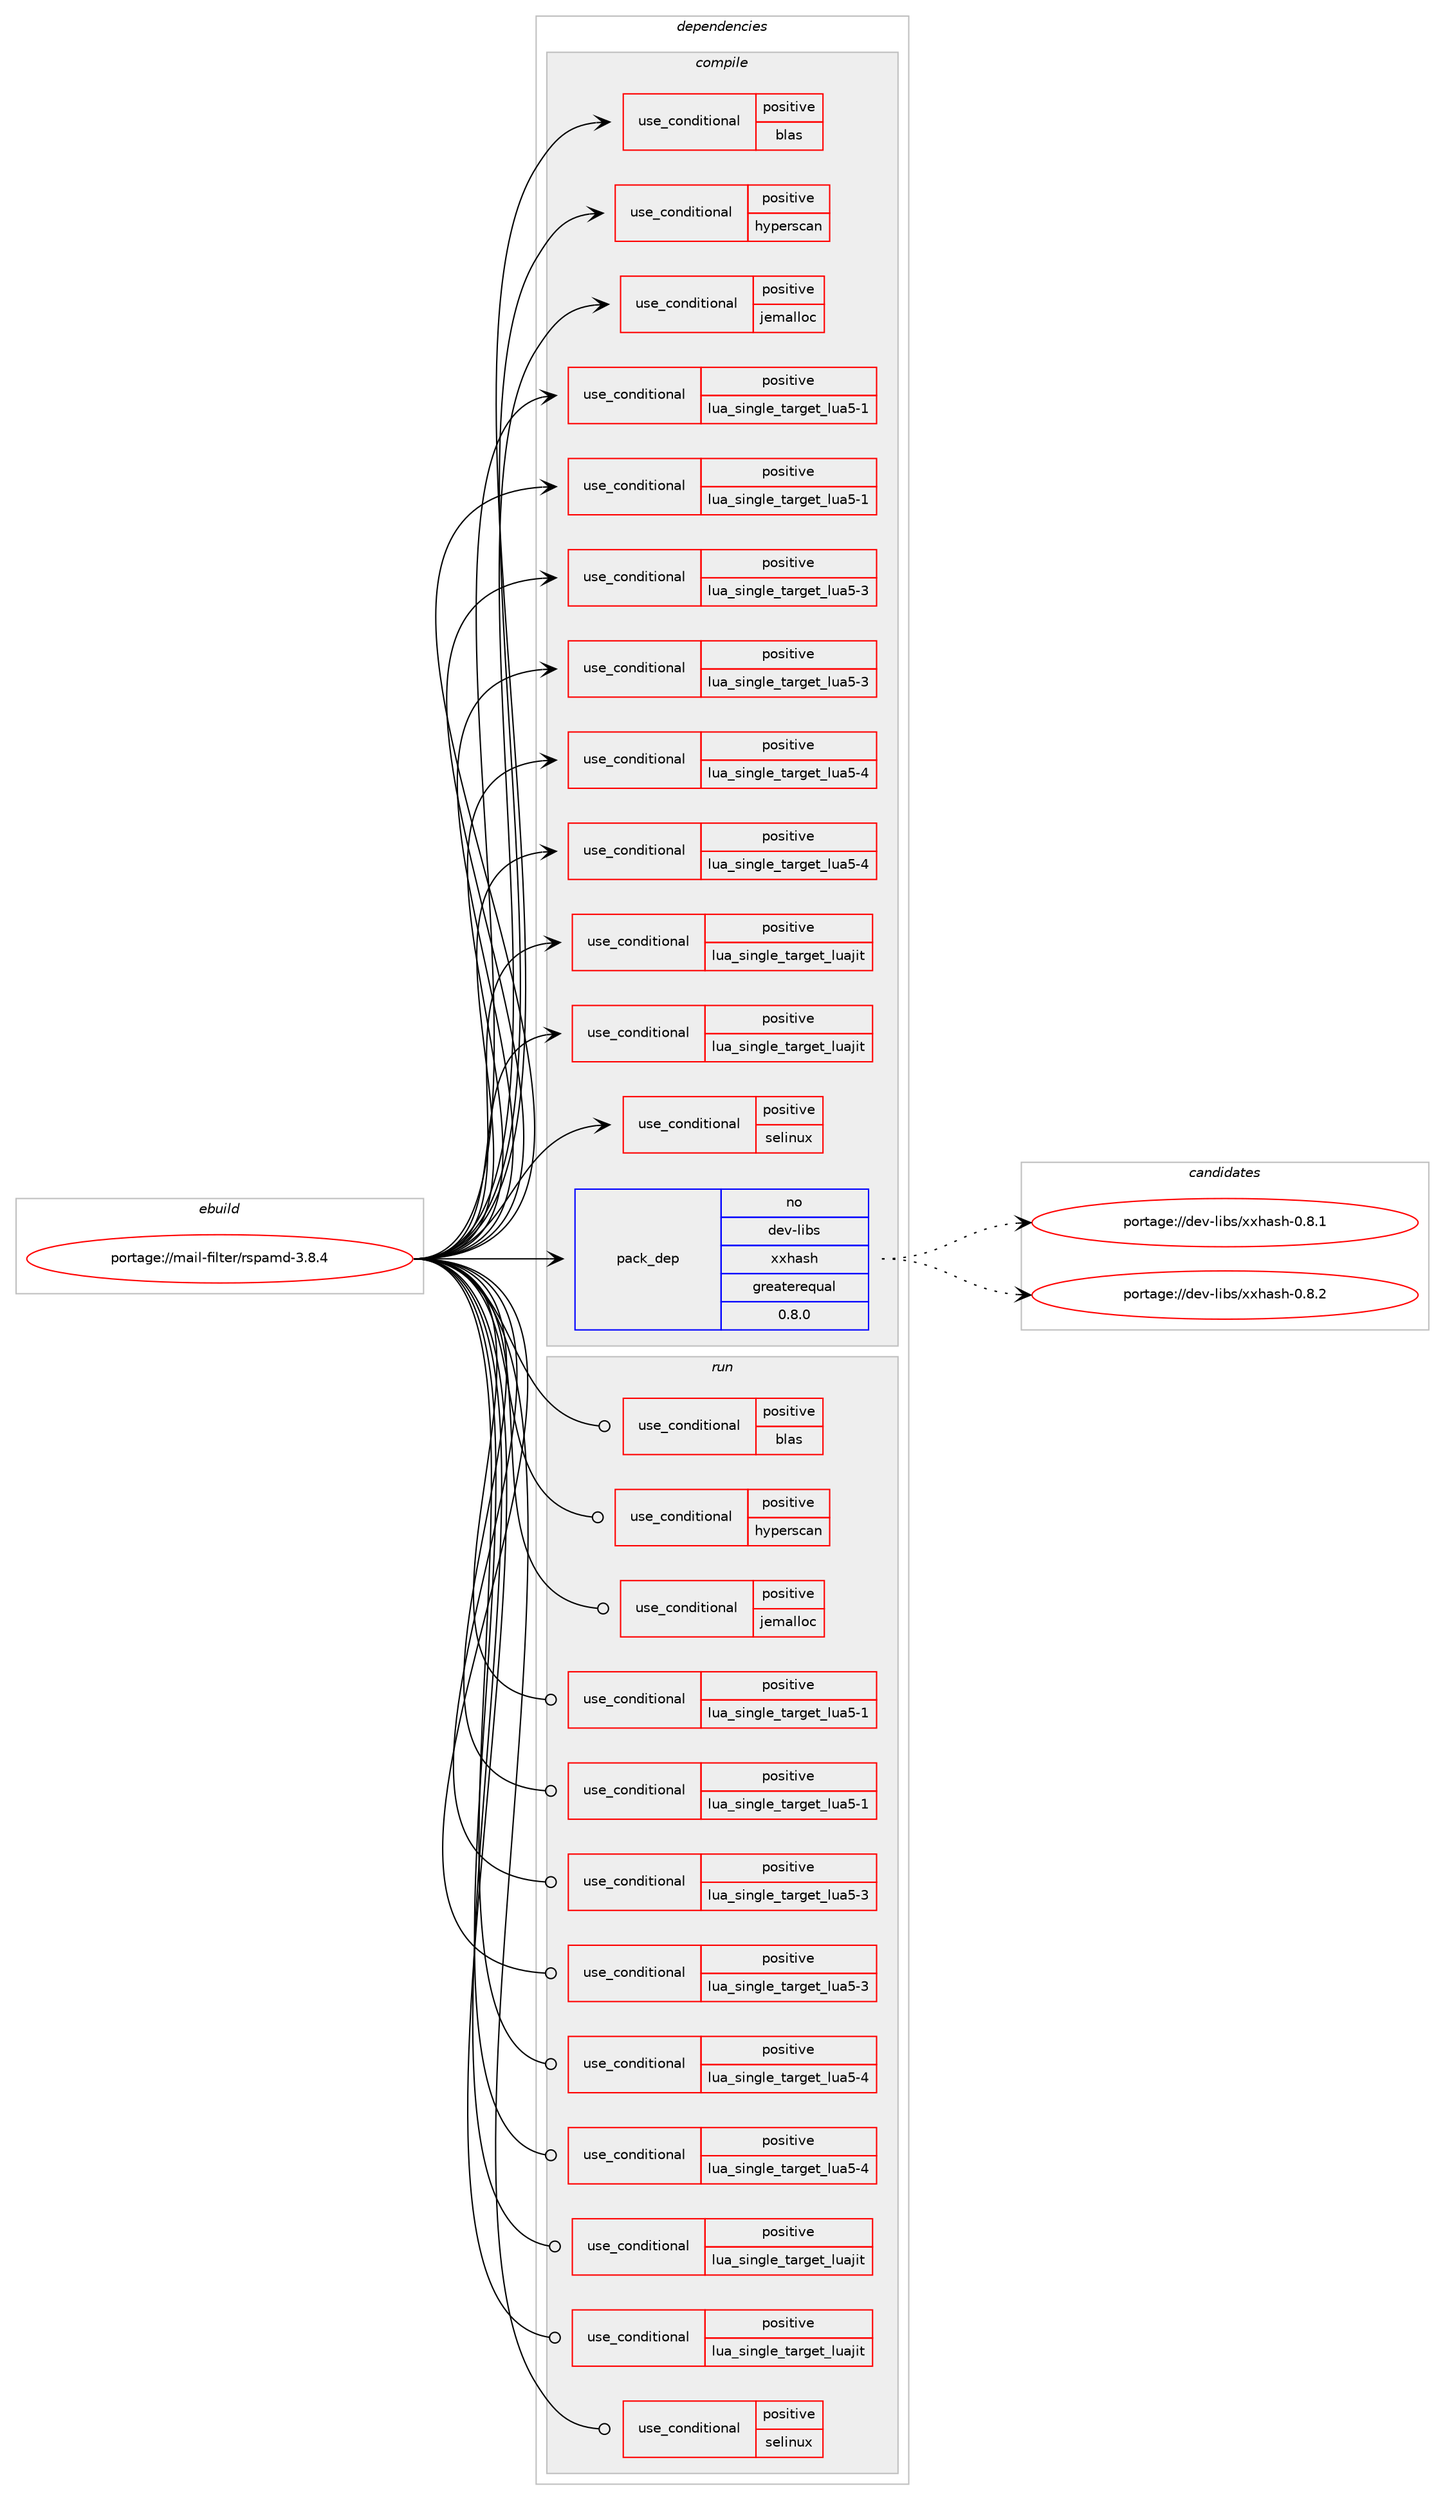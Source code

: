 digraph prolog {

# *************
# Graph options
# *************

newrank=true;
concentrate=true;
compound=true;
graph [rankdir=LR,fontname=Helvetica,fontsize=10,ranksep=1.5];#, ranksep=2.5, nodesep=0.2];
edge  [arrowhead=vee];
node  [fontname=Helvetica,fontsize=10];

# **********
# The ebuild
# **********

subgraph cluster_leftcol {
color=gray;
rank=same;
label=<<i>ebuild</i>>;
id [label="portage://mail-filter/rspamd-3.8.4", color=red, width=4, href="../mail-filter/rspamd-3.8.4.svg"];
}

# ****************
# The dependencies
# ****************

subgraph cluster_midcol {
color=gray;
label=<<i>dependencies</i>>;
subgraph cluster_compile {
fillcolor="#eeeeee";
style=filled;
label=<<i>compile</i>>;
subgraph cond68645 {
dependency146556 [label=<<TABLE BORDER="0" CELLBORDER="1" CELLSPACING="0" CELLPADDING="4"><TR><TD ROWSPAN="3" CELLPADDING="10">use_conditional</TD></TR><TR><TD>positive</TD></TR><TR><TD>blas</TD></TR></TABLE>>, shape=none, color=red];
# *** BEGIN UNKNOWN DEPENDENCY TYPE (TODO) ***
# dependency146556 -> package_dependency(portage://mail-filter/rspamd-3.8.4,install,no,virtual,blas,none,[,,],[],[])
# *** END UNKNOWN DEPENDENCY TYPE (TODO) ***

# *** BEGIN UNKNOWN DEPENDENCY TYPE (TODO) ***
# dependency146556 -> package_dependency(portage://mail-filter/rspamd-3.8.4,install,no,virtual,lapack,none,[,,],[],[])
# *** END UNKNOWN DEPENDENCY TYPE (TODO) ***

}
id:e -> dependency146556:w [weight=20,style="solid",arrowhead="vee"];
subgraph cond68646 {
dependency146557 [label=<<TABLE BORDER="0" CELLBORDER="1" CELLSPACING="0" CELLPADDING="4"><TR><TD ROWSPAN="3" CELLPADDING="10">use_conditional</TD></TR><TR><TD>positive</TD></TR><TR><TD>hyperscan</TD></TR></TABLE>>, shape=none, color=red];
# *** BEGIN UNKNOWN DEPENDENCY TYPE (TODO) ***
# dependency146557 -> package_dependency(portage://mail-filter/rspamd-3.8.4,install,no,dev-libs,vectorscan,none,[,,],any_same_slot,[])
# *** END UNKNOWN DEPENDENCY TYPE (TODO) ***

}
id:e -> dependency146557:w [weight=20,style="solid",arrowhead="vee"];
subgraph cond68647 {
dependency146558 [label=<<TABLE BORDER="0" CELLBORDER="1" CELLSPACING="0" CELLPADDING="4"><TR><TD ROWSPAN="3" CELLPADDING="10">use_conditional</TD></TR><TR><TD>positive</TD></TR><TR><TD>jemalloc</TD></TR></TABLE>>, shape=none, color=red];
# *** BEGIN UNKNOWN DEPENDENCY TYPE (TODO) ***
# dependency146558 -> package_dependency(portage://mail-filter/rspamd-3.8.4,install,no,dev-libs,jemalloc,none,[,,],any_same_slot,[])
# *** END UNKNOWN DEPENDENCY TYPE (TODO) ***

}
id:e -> dependency146558:w [weight=20,style="solid",arrowhead="vee"];
subgraph cond68648 {
dependency146559 [label=<<TABLE BORDER="0" CELLBORDER="1" CELLSPACING="0" CELLPADDING="4"><TR><TD ROWSPAN="3" CELLPADDING="10">use_conditional</TD></TR><TR><TD>positive</TD></TR><TR><TD>lua_single_target_lua5-1</TD></TR></TABLE>>, shape=none, color=red];
# *** BEGIN UNKNOWN DEPENDENCY TYPE (TODO) ***
# dependency146559 -> package_dependency(portage://mail-filter/rspamd-3.8.4,install,no,dev-lang,lua,none,[,,],[slot(5.1)],[])
# *** END UNKNOWN DEPENDENCY TYPE (TODO) ***

}
id:e -> dependency146559:w [weight=20,style="solid",arrowhead="vee"];
subgraph cond68649 {
dependency146560 [label=<<TABLE BORDER="0" CELLBORDER="1" CELLSPACING="0" CELLPADDING="4"><TR><TD ROWSPAN="3" CELLPADDING="10">use_conditional</TD></TR><TR><TD>positive</TD></TR><TR><TD>lua_single_target_lua5-1</TD></TR></TABLE>>, shape=none, color=red];
# *** BEGIN UNKNOWN DEPENDENCY TYPE (TODO) ***
# dependency146560 -> package_dependency(portage://mail-filter/rspamd-3.8.4,install,no,dev-lua,LuaBitOp,none,[,,],[],[use(enable(lua_targets_lua5-1),negative)])
# *** END UNKNOWN DEPENDENCY TYPE (TODO) ***

# *** BEGIN UNKNOWN DEPENDENCY TYPE (TODO) ***
# dependency146560 -> package_dependency(portage://mail-filter/rspamd-3.8.4,install,no,dev-lua,lua-argparse,none,[,,],[],[use(enable(lua_targets_lua5-1),negative)])
# *** END UNKNOWN DEPENDENCY TYPE (TODO) ***

}
id:e -> dependency146560:w [weight=20,style="solid",arrowhead="vee"];
subgraph cond68650 {
dependency146561 [label=<<TABLE BORDER="0" CELLBORDER="1" CELLSPACING="0" CELLPADDING="4"><TR><TD ROWSPAN="3" CELLPADDING="10">use_conditional</TD></TR><TR><TD>positive</TD></TR><TR><TD>lua_single_target_lua5-3</TD></TR></TABLE>>, shape=none, color=red];
# *** BEGIN UNKNOWN DEPENDENCY TYPE (TODO) ***
# dependency146561 -> package_dependency(portage://mail-filter/rspamd-3.8.4,install,no,dev-lang,lua,none,[,,],[slot(5.3)],[])
# *** END UNKNOWN DEPENDENCY TYPE (TODO) ***

}
id:e -> dependency146561:w [weight=20,style="solid",arrowhead="vee"];
subgraph cond68651 {
dependency146562 [label=<<TABLE BORDER="0" CELLBORDER="1" CELLSPACING="0" CELLPADDING="4"><TR><TD ROWSPAN="3" CELLPADDING="10">use_conditional</TD></TR><TR><TD>positive</TD></TR><TR><TD>lua_single_target_lua5-3</TD></TR></TABLE>>, shape=none, color=red];
# *** BEGIN UNKNOWN DEPENDENCY TYPE (TODO) ***
# dependency146562 -> package_dependency(portage://mail-filter/rspamd-3.8.4,install,no,dev-lua,LuaBitOp,none,[,,],[],[use(enable(lua_targets_lua5-3),negative)])
# *** END UNKNOWN DEPENDENCY TYPE (TODO) ***

# *** BEGIN UNKNOWN DEPENDENCY TYPE (TODO) ***
# dependency146562 -> package_dependency(portage://mail-filter/rspamd-3.8.4,install,no,dev-lua,lua-argparse,none,[,,],[],[use(enable(lua_targets_lua5-3),negative)])
# *** END UNKNOWN DEPENDENCY TYPE (TODO) ***

}
id:e -> dependency146562:w [weight=20,style="solid",arrowhead="vee"];
subgraph cond68652 {
dependency146563 [label=<<TABLE BORDER="0" CELLBORDER="1" CELLSPACING="0" CELLPADDING="4"><TR><TD ROWSPAN="3" CELLPADDING="10">use_conditional</TD></TR><TR><TD>positive</TD></TR><TR><TD>lua_single_target_lua5-4</TD></TR></TABLE>>, shape=none, color=red];
# *** BEGIN UNKNOWN DEPENDENCY TYPE (TODO) ***
# dependency146563 -> package_dependency(portage://mail-filter/rspamd-3.8.4,install,no,dev-lang,lua,none,[,,],[slot(5.4)],[])
# *** END UNKNOWN DEPENDENCY TYPE (TODO) ***

}
id:e -> dependency146563:w [weight=20,style="solid",arrowhead="vee"];
subgraph cond68653 {
dependency146564 [label=<<TABLE BORDER="0" CELLBORDER="1" CELLSPACING="0" CELLPADDING="4"><TR><TD ROWSPAN="3" CELLPADDING="10">use_conditional</TD></TR><TR><TD>positive</TD></TR><TR><TD>lua_single_target_lua5-4</TD></TR></TABLE>>, shape=none, color=red];
# *** BEGIN UNKNOWN DEPENDENCY TYPE (TODO) ***
# dependency146564 -> package_dependency(portage://mail-filter/rspamd-3.8.4,install,no,dev-lua,LuaBitOp,none,[,,],[],[use(enable(lua_targets_lua5-4),negative)])
# *** END UNKNOWN DEPENDENCY TYPE (TODO) ***

# *** BEGIN UNKNOWN DEPENDENCY TYPE (TODO) ***
# dependency146564 -> package_dependency(portage://mail-filter/rspamd-3.8.4,install,no,dev-lua,lua-argparse,none,[,,],[],[use(enable(lua_targets_lua5-4),negative)])
# *** END UNKNOWN DEPENDENCY TYPE (TODO) ***

}
id:e -> dependency146564:w [weight=20,style="solid",arrowhead="vee"];
subgraph cond68654 {
dependency146565 [label=<<TABLE BORDER="0" CELLBORDER="1" CELLSPACING="0" CELLPADDING="4"><TR><TD ROWSPAN="3" CELLPADDING="10">use_conditional</TD></TR><TR><TD>positive</TD></TR><TR><TD>lua_single_target_luajit</TD></TR></TABLE>>, shape=none, color=red];
# *** BEGIN UNKNOWN DEPENDENCY TYPE (TODO) ***
# dependency146565 -> package_dependency(portage://mail-filter/rspamd-3.8.4,install,no,dev-lang,luajit,none,[,,],any_same_slot,[])
# *** END UNKNOWN DEPENDENCY TYPE (TODO) ***

}
id:e -> dependency146565:w [weight=20,style="solid",arrowhead="vee"];
subgraph cond68655 {
dependency146566 [label=<<TABLE BORDER="0" CELLBORDER="1" CELLSPACING="0" CELLPADDING="4"><TR><TD ROWSPAN="3" CELLPADDING="10">use_conditional</TD></TR><TR><TD>positive</TD></TR><TR><TD>lua_single_target_luajit</TD></TR></TABLE>>, shape=none, color=red];
# *** BEGIN UNKNOWN DEPENDENCY TYPE (TODO) ***
# dependency146566 -> package_dependency(portage://mail-filter/rspamd-3.8.4,install,no,dev-lua,LuaBitOp,none,[,,],[],[use(enable(lua_targets_luajit),negative)])
# *** END UNKNOWN DEPENDENCY TYPE (TODO) ***

# *** BEGIN UNKNOWN DEPENDENCY TYPE (TODO) ***
# dependency146566 -> package_dependency(portage://mail-filter/rspamd-3.8.4,install,no,dev-lua,lua-argparse,none,[,,],[],[use(enable(lua_targets_luajit),negative)])
# *** END UNKNOWN DEPENDENCY TYPE (TODO) ***

}
id:e -> dependency146566:w [weight=20,style="solid",arrowhead="vee"];
subgraph cond68656 {
dependency146567 [label=<<TABLE BORDER="0" CELLBORDER="1" CELLSPACING="0" CELLPADDING="4"><TR><TD ROWSPAN="3" CELLPADDING="10">use_conditional</TD></TR><TR><TD>positive</TD></TR><TR><TD>selinux</TD></TR></TABLE>>, shape=none, color=red];
# *** BEGIN UNKNOWN DEPENDENCY TYPE (TODO) ***
# dependency146567 -> package_dependency(portage://mail-filter/rspamd-3.8.4,install,no,sec-policy,selinux-spamassassin,none,[,,],[],[])
# *** END UNKNOWN DEPENDENCY TYPE (TODO) ***

}
id:e -> dependency146567:w [weight=20,style="solid",arrowhead="vee"];
# *** BEGIN UNKNOWN DEPENDENCY TYPE (TODO) ***
# id -> package_dependency(portage://mail-filter/rspamd-3.8.4,install,no,acct-group,rspamd,none,[,,],[],[])
# *** END UNKNOWN DEPENDENCY TYPE (TODO) ***

# *** BEGIN UNKNOWN DEPENDENCY TYPE (TODO) ***
# id -> package_dependency(portage://mail-filter/rspamd-3.8.4,install,no,acct-user,rspamd,none,[,,],[],[])
# *** END UNKNOWN DEPENDENCY TYPE (TODO) ***

# *** BEGIN UNKNOWN DEPENDENCY TYPE (TODO) ***
# id -> package_dependency(portage://mail-filter/rspamd-3.8.4,install,no,app-arch,zstd,none,[,,],any_same_slot,[])
# *** END UNKNOWN DEPENDENCY TYPE (TODO) ***

# *** BEGIN UNKNOWN DEPENDENCY TYPE (TODO) ***
# id -> package_dependency(portage://mail-filter/rspamd-3.8.4,install,no,dev-cpp,doctest,none,[,,],[],[])
# *** END UNKNOWN DEPENDENCY TYPE (TODO) ***

# *** BEGIN UNKNOWN DEPENDENCY TYPE (TODO) ***
# id -> package_dependency(portage://mail-filter/rspamd-3.8.4,install,no,dev-db,sqlite,none,[,,],[slot(3)],[])
# *** END UNKNOWN DEPENDENCY TYPE (TODO) ***

# *** BEGIN UNKNOWN DEPENDENCY TYPE (TODO) ***
# id -> package_dependency(portage://mail-filter/rspamd-3.8.4,install,no,dev-libs,glib,none,[,,],[slot(2)],[])
# *** END UNKNOWN DEPENDENCY TYPE (TODO) ***

# *** BEGIN UNKNOWN DEPENDENCY TYPE (TODO) ***
# id -> package_dependency(portage://mail-filter/rspamd-3.8.4,install,no,dev-libs,icu,none,[,,],any_same_slot,[])
# *** END UNKNOWN DEPENDENCY TYPE (TODO) ***

# *** BEGIN UNKNOWN DEPENDENCY TYPE (TODO) ***
# id -> package_dependency(portage://mail-filter/rspamd-3.8.4,install,no,dev-libs,libfmt,none,[,,],any_same_slot,[])
# *** END UNKNOWN DEPENDENCY TYPE (TODO) ***

# *** BEGIN UNKNOWN DEPENDENCY TYPE (TODO) ***
# id -> package_dependency(portage://mail-filter/rspamd-3.8.4,install,no,dev-libs,libpcre2,none,[,,],any_same_slot,[use(equal(jit),none)])
# *** END UNKNOWN DEPENDENCY TYPE (TODO) ***

# *** BEGIN UNKNOWN DEPENDENCY TYPE (TODO) ***
# id -> package_dependency(portage://mail-filter/rspamd-3.8.4,install,no,dev-libs,libsodium,none,[,,],any_same_slot,[])
# *** END UNKNOWN DEPENDENCY TYPE (TODO) ***

# *** BEGIN UNKNOWN DEPENDENCY TYPE (TODO) ***
# id -> package_dependency(portage://mail-filter/rspamd-3.8.4,install,no,dev-libs,openssl,none,[,,],[slot(0),equal],[use(disable(bindist),negative)])
# *** END UNKNOWN DEPENDENCY TYPE (TODO) ***

# *** BEGIN UNKNOWN DEPENDENCY TYPE (TODO) ***
# id -> package_dependency(portage://mail-filter/rspamd-3.8.4,install,no,dev-libs,snowball-stemmer,none,[,,],any_same_slot,[])
# *** END UNKNOWN DEPENDENCY TYPE (TODO) ***

subgraph pack75679 {
dependency146568 [label=<<TABLE BORDER="0" CELLBORDER="1" CELLSPACING="0" CELLPADDING="4" WIDTH="220"><TR><TD ROWSPAN="6" CELLPADDING="30">pack_dep</TD></TR><TR><TD WIDTH="110">no</TD></TR><TR><TD>dev-libs</TD></TR><TR><TD>xxhash</TD></TR><TR><TD>greaterequal</TD></TR><TR><TD>0.8.0</TD></TR></TABLE>>, shape=none, color=blue];
}
id:e -> dependency146568:w [weight=20,style="solid",arrowhead="vee"];
# *** BEGIN UNKNOWN DEPENDENCY TYPE (TODO) ***
# id -> package_dependency(portage://mail-filter/rspamd-3.8.4,install,no,sys-libs,zlib,none,[,,],[],[])
# *** END UNKNOWN DEPENDENCY TYPE (TODO) ***

}
subgraph cluster_compileandrun {
fillcolor="#eeeeee";
style=filled;
label=<<i>compile and run</i>>;
}
subgraph cluster_run {
fillcolor="#eeeeee";
style=filled;
label=<<i>run</i>>;
subgraph cond68657 {
dependency146569 [label=<<TABLE BORDER="0" CELLBORDER="1" CELLSPACING="0" CELLPADDING="4"><TR><TD ROWSPAN="3" CELLPADDING="10">use_conditional</TD></TR><TR><TD>positive</TD></TR><TR><TD>blas</TD></TR></TABLE>>, shape=none, color=red];
# *** BEGIN UNKNOWN DEPENDENCY TYPE (TODO) ***
# dependency146569 -> package_dependency(portage://mail-filter/rspamd-3.8.4,run,no,virtual,blas,none,[,,],[],[])
# *** END UNKNOWN DEPENDENCY TYPE (TODO) ***

# *** BEGIN UNKNOWN DEPENDENCY TYPE (TODO) ***
# dependency146569 -> package_dependency(portage://mail-filter/rspamd-3.8.4,run,no,virtual,lapack,none,[,,],[],[])
# *** END UNKNOWN DEPENDENCY TYPE (TODO) ***

}
id:e -> dependency146569:w [weight=20,style="solid",arrowhead="odot"];
subgraph cond68658 {
dependency146570 [label=<<TABLE BORDER="0" CELLBORDER="1" CELLSPACING="0" CELLPADDING="4"><TR><TD ROWSPAN="3" CELLPADDING="10">use_conditional</TD></TR><TR><TD>positive</TD></TR><TR><TD>hyperscan</TD></TR></TABLE>>, shape=none, color=red];
# *** BEGIN UNKNOWN DEPENDENCY TYPE (TODO) ***
# dependency146570 -> package_dependency(portage://mail-filter/rspamd-3.8.4,run,no,dev-libs,vectorscan,none,[,,],any_same_slot,[])
# *** END UNKNOWN DEPENDENCY TYPE (TODO) ***

}
id:e -> dependency146570:w [weight=20,style="solid",arrowhead="odot"];
subgraph cond68659 {
dependency146571 [label=<<TABLE BORDER="0" CELLBORDER="1" CELLSPACING="0" CELLPADDING="4"><TR><TD ROWSPAN="3" CELLPADDING="10">use_conditional</TD></TR><TR><TD>positive</TD></TR><TR><TD>jemalloc</TD></TR></TABLE>>, shape=none, color=red];
# *** BEGIN UNKNOWN DEPENDENCY TYPE (TODO) ***
# dependency146571 -> package_dependency(portage://mail-filter/rspamd-3.8.4,run,no,dev-libs,jemalloc,none,[,,],any_same_slot,[])
# *** END UNKNOWN DEPENDENCY TYPE (TODO) ***

}
id:e -> dependency146571:w [weight=20,style="solid",arrowhead="odot"];
subgraph cond68660 {
dependency146572 [label=<<TABLE BORDER="0" CELLBORDER="1" CELLSPACING="0" CELLPADDING="4"><TR><TD ROWSPAN="3" CELLPADDING="10">use_conditional</TD></TR><TR><TD>positive</TD></TR><TR><TD>lua_single_target_lua5-1</TD></TR></TABLE>>, shape=none, color=red];
# *** BEGIN UNKNOWN DEPENDENCY TYPE (TODO) ***
# dependency146572 -> package_dependency(portage://mail-filter/rspamd-3.8.4,run,no,dev-lang,lua,none,[,,],[slot(5.1)],[])
# *** END UNKNOWN DEPENDENCY TYPE (TODO) ***

}
id:e -> dependency146572:w [weight=20,style="solid",arrowhead="odot"];
subgraph cond68661 {
dependency146573 [label=<<TABLE BORDER="0" CELLBORDER="1" CELLSPACING="0" CELLPADDING="4"><TR><TD ROWSPAN="3" CELLPADDING="10">use_conditional</TD></TR><TR><TD>positive</TD></TR><TR><TD>lua_single_target_lua5-1</TD></TR></TABLE>>, shape=none, color=red];
# *** BEGIN UNKNOWN DEPENDENCY TYPE (TODO) ***
# dependency146573 -> package_dependency(portage://mail-filter/rspamd-3.8.4,run,no,dev-lua,LuaBitOp,none,[,,],[],[use(enable(lua_targets_lua5-1),negative)])
# *** END UNKNOWN DEPENDENCY TYPE (TODO) ***

# *** BEGIN UNKNOWN DEPENDENCY TYPE (TODO) ***
# dependency146573 -> package_dependency(portage://mail-filter/rspamd-3.8.4,run,no,dev-lua,lua-argparse,none,[,,],[],[use(enable(lua_targets_lua5-1),negative)])
# *** END UNKNOWN DEPENDENCY TYPE (TODO) ***

}
id:e -> dependency146573:w [weight=20,style="solid",arrowhead="odot"];
subgraph cond68662 {
dependency146574 [label=<<TABLE BORDER="0" CELLBORDER="1" CELLSPACING="0" CELLPADDING="4"><TR><TD ROWSPAN="3" CELLPADDING="10">use_conditional</TD></TR><TR><TD>positive</TD></TR><TR><TD>lua_single_target_lua5-3</TD></TR></TABLE>>, shape=none, color=red];
# *** BEGIN UNKNOWN DEPENDENCY TYPE (TODO) ***
# dependency146574 -> package_dependency(portage://mail-filter/rspamd-3.8.4,run,no,dev-lang,lua,none,[,,],[slot(5.3)],[])
# *** END UNKNOWN DEPENDENCY TYPE (TODO) ***

}
id:e -> dependency146574:w [weight=20,style="solid",arrowhead="odot"];
subgraph cond68663 {
dependency146575 [label=<<TABLE BORDER="0" CELLBORDER="1" CELLSPACING="0" CELLPADDING="4"><TR><TD ROWSPAN="3" CELLPADDING="10">use_conditional</TD></TR><TR><TD>positive</TD></TR><TR><TD>lua_single_target_lua5-3</TD></TR></TABLE>>, shape=none, color=red];
# *** BEGIN UNKNOWN DEPENDENCY TYPE (TODO) ***
# dependency146575 -> package_dependency(portage://mail-filter/rspamd-3.8.4,run,no,dev-lua,LuaBitOp,none,[,,],[],[use(enable(lua_targets_lua5-3),negative)])
# *** END UNKNOWN DEPENDENCY TYPE (TODO) ***

# *** BEGIN UNKNOWN DEPENDENCY TYPE (TODO) ***
# dependency146575 -> package_dependency(portage://mail-filter/rspamd-3.8.4,run,no,dev-lua,lua-argparse,none,[,,],[],[use(enable(lua_targets_lua5-3),negative)])
# *** END UNKNOWN DEPENDENCY TYPE (TODO) ***

}
id:e -> dependency146575:w [weight=20,style="solid",arrowhead="odot"];
subgraph cond68664 {
dependency146576 [label=<<TABLE BORDER="0" CELLBORDER="1" CELLSPACING="0" CELLPADDING="4"><TR><TD ROWSPAN="3" CELLPADDING="10">use_conditional</TD></TR><TR><TD>positive</TD></TR><TR><TD>lua_single_target_lua5-4</TD></TR></TABLE>>, shape=none, color=red];
# *** BEGIN UNKNOWN DEPENDENCY TYPE (TODO) ***
# dependency146576 -> package_dependency(portage://mail-filter/rspamd-3.8.4,run,no,dev-lang,lua,none,[,,],[slot(5.4)],[])
# *** END UNKNOWN DEPENDENCY TYPE (TODO) ***

}
id:e -> dependency146576:w [weight=20,style="solid",arrowhead="odot"];
subgraph cond68665 {
dependency146577 [label=<<TABLE BORDER="0" CELLBORDER="1" CELLSPACING="0" CELLPADDING="4"><TR><TD ROWSPAN="3" CELLPADDING="10">use_conditional</TD></TR><TR><TD>positive</TD></TR><TR><TD>lua_single_target_lua5-4</TD></TR></TABLE>>, shape=none, color=red];
# *** BEGIN UNKNOWN DEPENDENCY TYPE (TODO) ***
# dependency146577 -> package_dependency(portage://mail-filter/rspamd-3.8.4,run,no,dev-lua,LuaBitOp,none,[,,],[],[use(enable(lua_targets_lua5-4),negative)])
# *** END UNKNOWN DEPENDENCY TYPE (TODO) ***

# *** BEGIN UNKNOWN DEPENDENCY TYPE (TODO) ***
# dependency146577 -> package_dependency(portage://mail-filter/rspamd-3.8.4,run,no,dev-lua,lua-argparse,none,[,,],[],[use(enable(lua_targets_lua5-4),negative)])
# *** END UNKNOWN DEPENDENCY TYPE (TODO) ***

}
id:e -> dependency146577:w [weight=20,style="solid",arrowhead="odot"];
subgraph cond68666 {
dependency146578 [label=<<TABLE BORDER="0" CELLBORDER="1" CELLSPACING="0" CELLPADDING="4"><TR><TD ROWSPAN="3" CELLPADDING="10">use_conditional</TD></TR><TR><TD>positive</TD></TR><TR><TD>lua_single_target_luajit</TD></TR></TABLE>>, shape=none, color=red];
# *** BEGIN UNKNOWN DEPENDENCY TYPE (TODO) ***
# dependency146578 -> package_dependency(portage://mail-filter/rspamd-3.8.4,run,no,dev-lang,luajit,none,[,,],any_same_slot,[])
# *** END UNKNOWN DEPENDENCY TYPE (TODO) ***

}
id:e -> dependency146578:w [weight=20,style="solid",arrowhead="odot"];
subgraph cond68667 {
dependency146579 [label=<<TABLE BORDER="0" CELLBORDER="1" CELLSPACING="0" CELLPADDING="4"><TR><TD ROWSPAN="3" CELLPADDING="10">use_conditional</TD></TR><TR><TD>positive</TD></TR><TR><TD>lua_single_target_luajit</TD></TR></TABLE>>, shape=none, color=red];
# *** BEGIN UNKNOWN DEPENDENCY TYPE (TODO) ***
# dependency146579 -> package_dependency(portage://mail-filter/rspamd-3.8.4,run,no,dev-lua,LuaBitOp,none,[,,],[],[use(enable(lua_targets_luajit),negative)])
# *** END UNKNOWN DEPENDENCY TYPE (TODO) ***

# *** BEGIN UNKNOWN DEPENDENCY TYPE (TODO) ***
# dependency146579 -> package_dependency(portage://mail-filter/rspamd-3.8.4,run,no,dev-lua,lua-argparse,none,[,,],[],[use(enable(lua_targets_luajit),negative)])
# *** END UNKNOWN DEPENDENCY TYPE (TODO) ***

}
id:e -> dependency146579:w [weight=20,style="solid",arrowhead="odot"];
subgraph cond68668 {
dependency146580 [label=<<TABLE BORDER="0" CELLBORDER="1" CELLSPACING="0" CELLPADDING="4"><TR><TD ROWSPAN="3" CELLPADDING="10">use_conditional</TD></TR><TR><TD>positive</TD></TR><TR><TD>selinux</TD></TR></TABLE>>, shape=none, color=red];
# *** BEGIN UNKNOWN DEPENDENCY TYPE (TODO) ***
# dependency146580 -> package_dependency(portage://mail-filter/rspamd-3.8.4,run,no,sec-policy,selinux-spamassassin,none,[,,],[],[])
# *** END UNKNOWN DEPENDENCY TYPE (TODO) ***

}
id:e -> dependency146580:w [weight=20,style="solid",arrowhead="odot"];
# *** BEGIN UNKNOWN DEPENDENCY TYPE (TODO) ***
# id -> package_dependency(portage://mail-filter/rspamd-3.8.4,run,no,acct-group,rspamd,none,[,,],[],[])
# *** END UNKNOWN DEPENDENCY TYPE (TODO) ***

# *** BEGIN UNKNOWN DEPENDENCY TYPE (TODO) ***
# id -> package_dependency(portage://mail-filter/rspamd-3.8.4,run,no,acct-user,rspamd,none,[,,],[],[])
# *** END UNKNOWN DEPENDENCY TYPE (TODO) ***

# *** BEGIN UNKNOWN DEPENDENCY TYPE (TODO) ***
# id -> package_dependency(portage://mail-filter/rspamd-3.8.4,run,no,app-arch,zstd,none,[,,],any_same_slot,[])
# *** END UNKNOWN DEPENDENCY TYPE (TODO) ***

# *** BEGIN UNKNOWN DEPENDENCY TYPE (TODO) ***
# id -> package_dependency(portage://mail-filter/rspamd-3.8.4,run,no,dev-db,sqlite,none,[,,],[slot(3)],[])
# *** END UNKNOWN DEPENDENCY TYPE (TODO) ***

# *** BEGIN UNKNOWN DEPENDENCY TYPE (TODO) ***
# id -> package_dependency(portage://mail-filter/rspamd-3.8.4,run,no,dev-libs,glib,none,[,,],[slot(2)],[])
# *** END UNKNOWN DEPENDENCY TYPE (TODO) ***

# *** BEGIN UNKNOWN DEPENDENCY TYPE (TODO) ***
# id -> package_dependency(portage://mail-filter/rspamd-3.8.4,run,no,dev-libs,icu,none,[,,],any_same_slot,[])
# *** END UNKNOWN DEPENDENCY TYPE (TODO) ***

# *** BEGIN UNKNOWN DEPENDENCY TYPE (TODO) ***
# id -> package_dependency(portage://mail-filter/rspamd-3.8.4,run,no,dev-libs,libpcre2,none,[,,],any_same_slot,[use(equal(jit),none)])
# *** END UNKNOWN DEPENDENCY TYPE (TODO) ***

# *** BEGIN UNKNOWN DEPENDENCY TYPE (TODO) ***
# id -> package_dependency(portage://mail-filter/rspamd-3.8.4,run,no,dev-libs,libsodium,none,[,,],any_same_slot,[])
# *** END UNKNOWN DEPENDENCY TYPE (TODO) ***

# *** BEGIN UNKNOWN DEPENDENCY TYPE (TODO) ***
# id -> package_dependency(portage://mail-filter/rspamd-3.8.4,run,no,dev-libs,openssl,none,[,,],[slot(0),equal],[use(disable(bindist),negative)])
# *** END UNKNOWN DEPENDENCY TYPE (TODO) ***

# *** BEGIN UNKNOWN DEPENDENCY TYPE (TODO) ***
# id -> package_dependency(portage://mail-filter/rspamd-3.8.4,run,no,dev-libs,snowball-stemmer,none,[,,],any_same_slot,[])
# *** END UNKNOWN DEPENDENCY TYPE (TODO) ***

# *** BEGIN UNKNOWN DEPENDENCY TYPE (TODO) ***
# id -> package_dependency(portage://mail-filter/rspamd-3.8.4,run,no,sys-libs,zlib,none,[,,],[],[])
# *** END UNKNOWN DEPENDENCY TYPE (TODO) ***

# *** BEGIN UNKNOWN DEPENDENCY TYPE (TODO) ***
# id -> package_dependency(portage://mail-filter/rspamd-3.8.4,run,no,virtual,tmpfiles,none,[,,],[],[])
# *** END UNKNOWN DEPENDENCY TYPE (TODO) ***

}
}

# **************
# The candidates
# **************

subgraph cluster_choices {
rank=same;
color=gray;
label=<<i>candidates</i>>;

subgraph choice75679 {
color=black;
nodesep=1;
choice10010111845108105981154712012010497115104454846564649 [label="portage://dev-libs/xxhash-0.8.1", color=red, width=4,href="../dev-libs/xxhash-0.8.1.svg"];
choice10010111845108105981154712012010497115104454846564650 [label="portage://dev-libs/xxhash-0.8.2", color=red, width=4,href="../dev-libs/xxhash-0.8.2.svg"];
dependency146568:e -> choice10010111845108105981154712012010497115104454846564649:w [style=dotted,weight="100"];
dependency146568:e -> choice10010111845108105981154712012010497115104454846564650:w [style=dotted,weight="100"];
}
}

}
